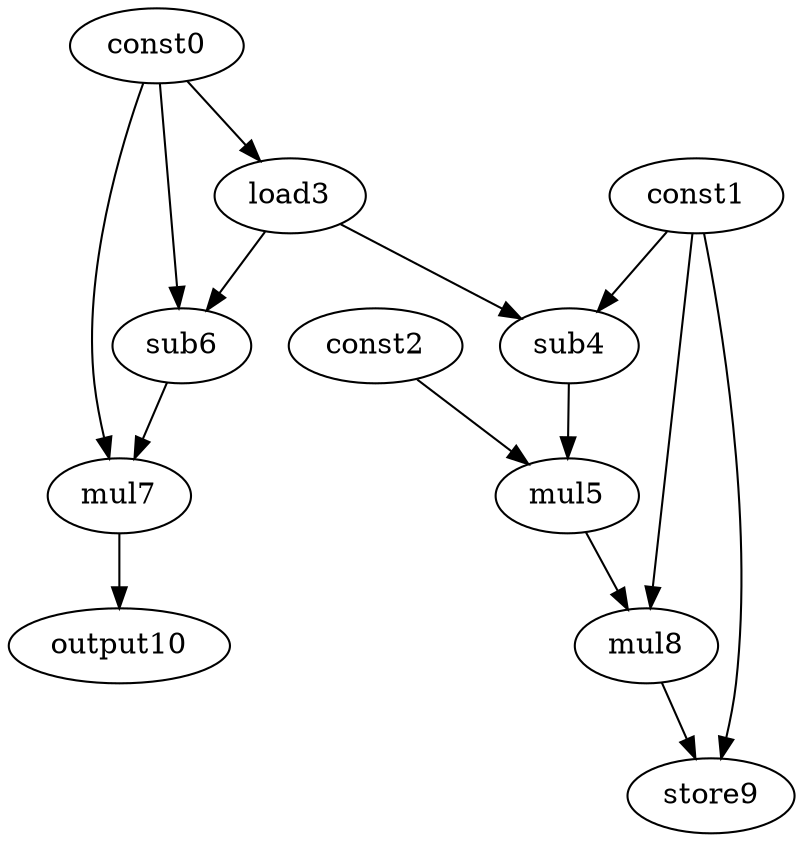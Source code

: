 digraph G { 
const0[opcode=const]; 
const1[opcode=const]; 
const2[opcode=const]; 
load3[opcode=load]; 
sub4[opcode=sub]; 
mul5[opcode=mul]; 
sub6[opcode=sub]; 
mul7[opcode=mul]; 
mul8[opcode=mul]; 
store9[opcode=store]; 
output10[opcode=output]; 
const0->load3[operand=0];
const1->sub4[operand=0];
load3->sub4[operand=1];
const0->sub6[operand=0];
load3->sub6[operand=1];
const2->mul5[operand=0];
sub4->mul5[operand=1];
const0->mul7[operand=0];
sub6->mul7[operand=1];
const1->mul8[operand=0];
mul5->mul8[operand=1];
mul7->output10[operand=0];
mul8->store9[operand=0];
const1->store9[operand=1];
}
